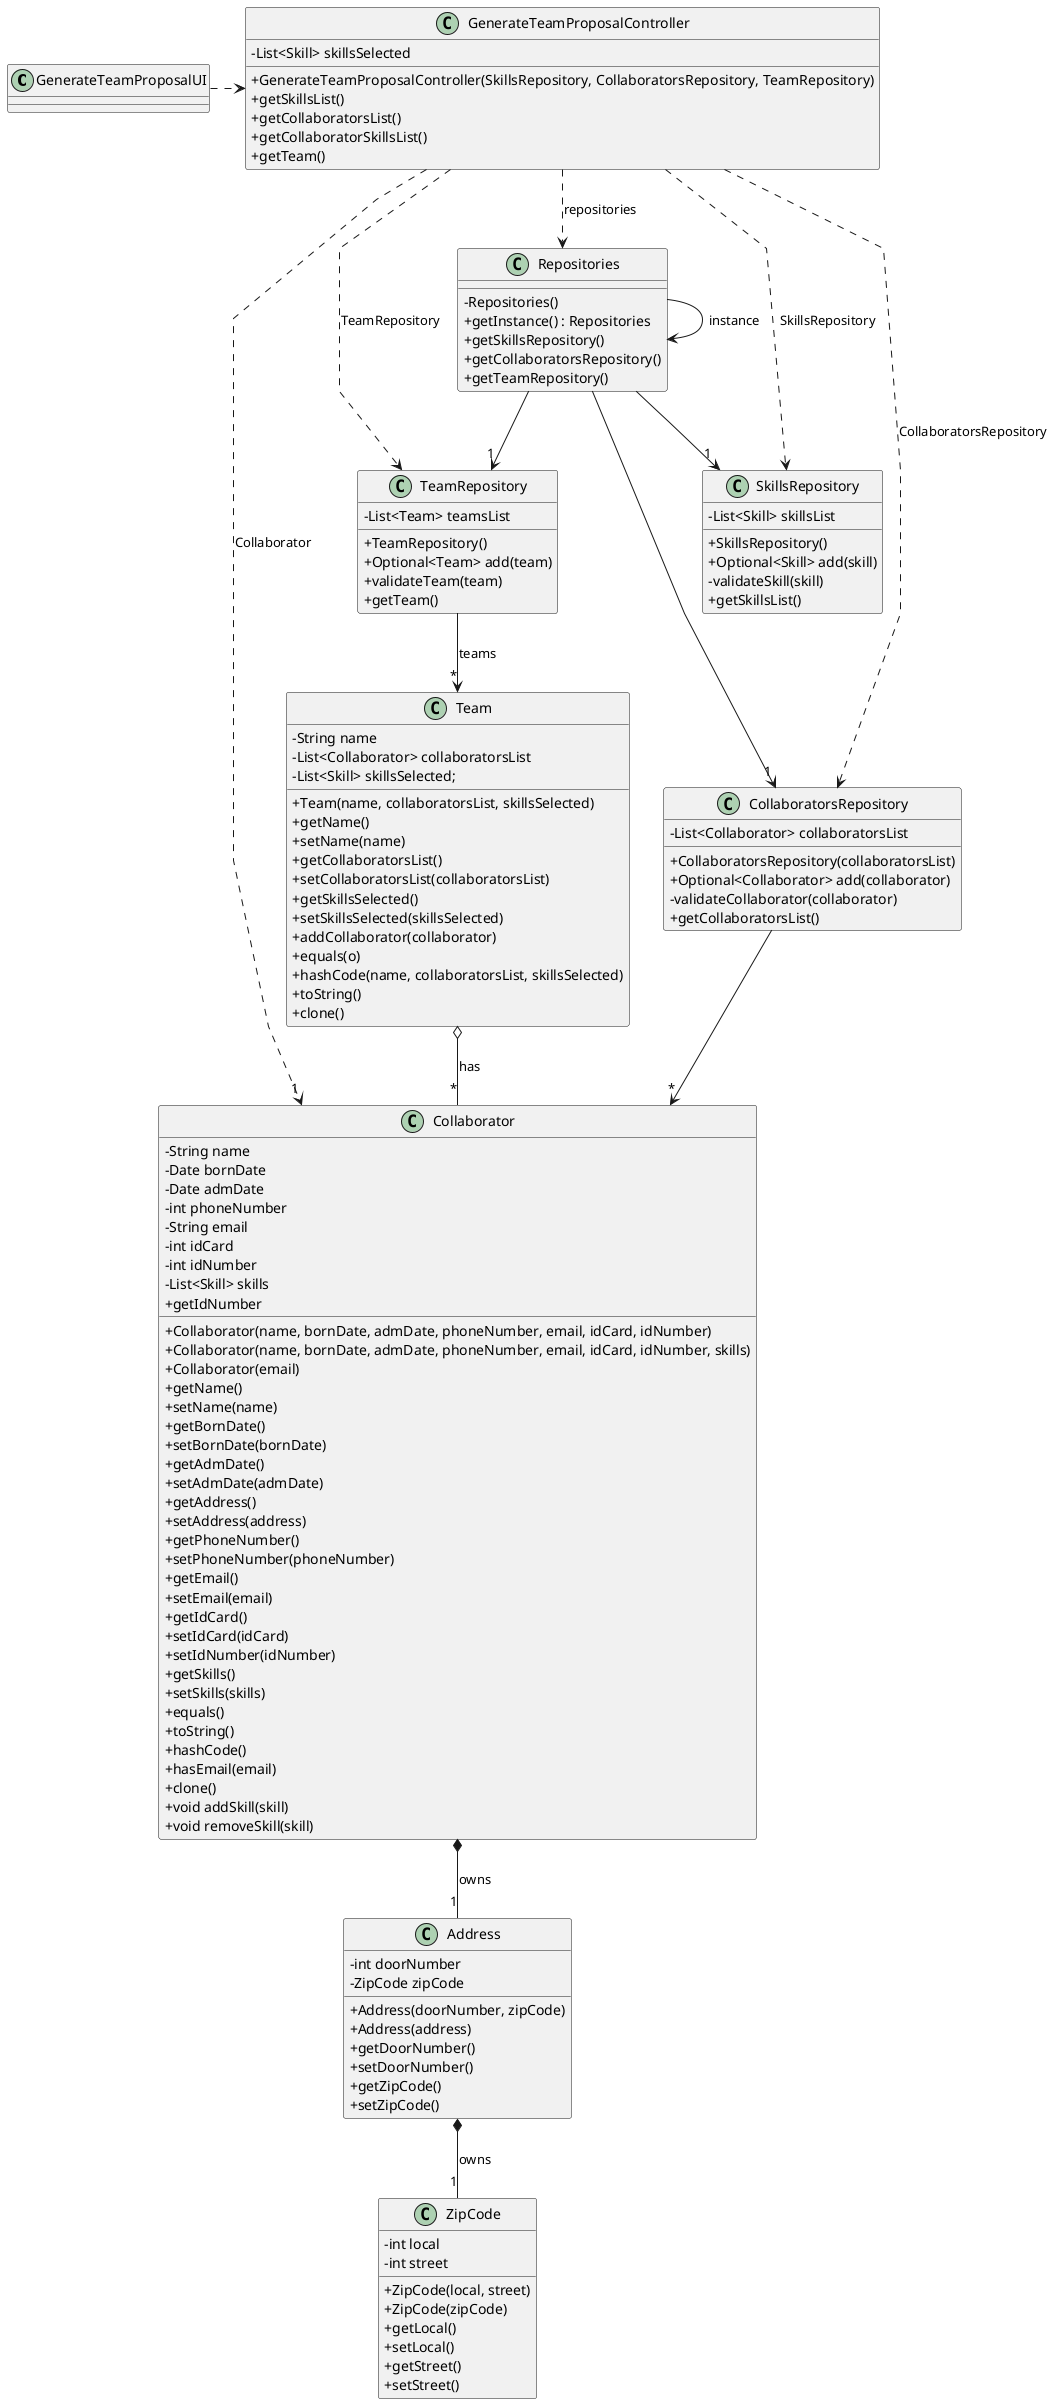 @startuml
skinparam packageStyle rectangle
skinparam shadowing false
skinparam linetype polyline

skinparam classAttributeIconSize 0


class GenerateTeamProposalUI {
}

class GenerateTeamProposalController {
    - List<Skill> skillsSelected
    + GenerateTeamProposalController(SkillsRepository, CollaboratorsRepository, TeamRepository)
    + getSkillsList()
    + getCollaboratorsList()
    + getCollaboratorSkillsList()
    + getTeam()
}

class Collaborator {
    - String name
    - Date bornDate
    - Date admDate
    - int phoneNumber
    - String email
    - int idCard
    - int idNumber
    - List<Skill> skills
    + Collaborator(name, bornDate, admDate, phoneNumber, email, idCard, idNumber)
    + Collaborator(name, bornDate, admDate, phoneNumber, email, idCard, idNumber, skills)
    + Collaborator(email)
    + getName()
    + setName(name)
    + getBornDate()
    + setBornDate(bornDate)
    + getAdmDate()
    + setAdmDate(admDate)
    + getAddress()
    + setAddress(address)
    + getPhoneNumber()
    + setPhoneNumber(phoneNumber)
    + getEmail()
    + setEmail(email)
    + getIdCard()
    + setIdCard(idCard)
    + getIdNumber
    + setIdNumber(idNumber)
    + getSkills()
    + setSkills(skills)
    + equals()
    + toString()
    + hashCode()
    + hasEmail(email)
    + clone()
    + void addSkill(skill)
    + void removeSkill(skill)
}

class Repositories {
    - Repositories()
    + getInstance() : Repositories
    + getSkillsRepository()
    + getCollaboratorsRepository()
    + getTeamRepository()
}

class CollaboratorsRepository {
    - List<Collaborator> collaboratorsList
    + CollaboratorsRepository(collaboratorsList)
    + Optional<Collaborator> add(collaborator)
    - validateCollaborator(collaborator)
    + getCollaboratorsList()
}

class SkillsRepository {
    - List<Skill> skillsList
    + SkillsRepository()
    + Optional<Skill> add(skill)
    - validateSkill(skill)
    + getSkillsList()
}

class Address {
    - int doorNumber
    - ZipCode zipCode
    + Address(doorNumber, zipCode)
    + Address(address)
    + getDoorNumber()
    + setDoorNumber()
    + getZipCode()
    + setZipCode()
}

class ZipCode {
    - int local
    - int street
    + ZipCode(local, street)
    + ZipCode(zipCode)
    + getLocal()
    + setLocal()
    + getStreet()
    + setStreet()
}

class TeamRepository {
    - List<Team> teamsList
    + TeamRepository()
    + Optional<Team> add(team)
    + validateTeam(team)
    + getTeam()
}

class Team {
    - String name
    - List<Collaborator> collaboratorsList
    - List<Skill> skillsSelected;
    + Team(name, collaboratorsList, skillsSelected)
    + getName()
    + setName(name)
    + getCollaboratorsList()
    + setCollaboratorsList(collaboratorsList)
    + getSkillsSelected()
    + setSkillsSelected(skillsSelected)
    + addCollaborator(collaborator)
    + equals(o)
    + hashCode(name, collaboratorsList, skillsSelected)
    + toString()
    + clone()
}


Repositories -> Repositories : instance

GenerateTeamProposalUI .> GenerateTeamProposalController

Repositories --> "1" TeamRepository
Repositories --> "1" CollaboratorsRepository
Repositories --> "1" SkillsRepository

GenerateTeamProposalController ...> CollaboratorsRepository: CollaboratorsRepository
GenerateTeamProposalController ...> SkillsRepository: SkillsRepository
GenerateTeamProposalController ...> TeamRepository : TeamRepository
GenerateTeamProposalController .> Repositories : repositories
GenerateTeamProposalController ...> "1" Collaborator : Collaborator

TeamRepository --> "*" Team : teams
Team o-- "*" Collaborator : has

CollaboratorsRepository --> "*" Collaborator

Collaborator *-- "1" Address : owns
Address *-- "1" ZipCode : owns

@enduml